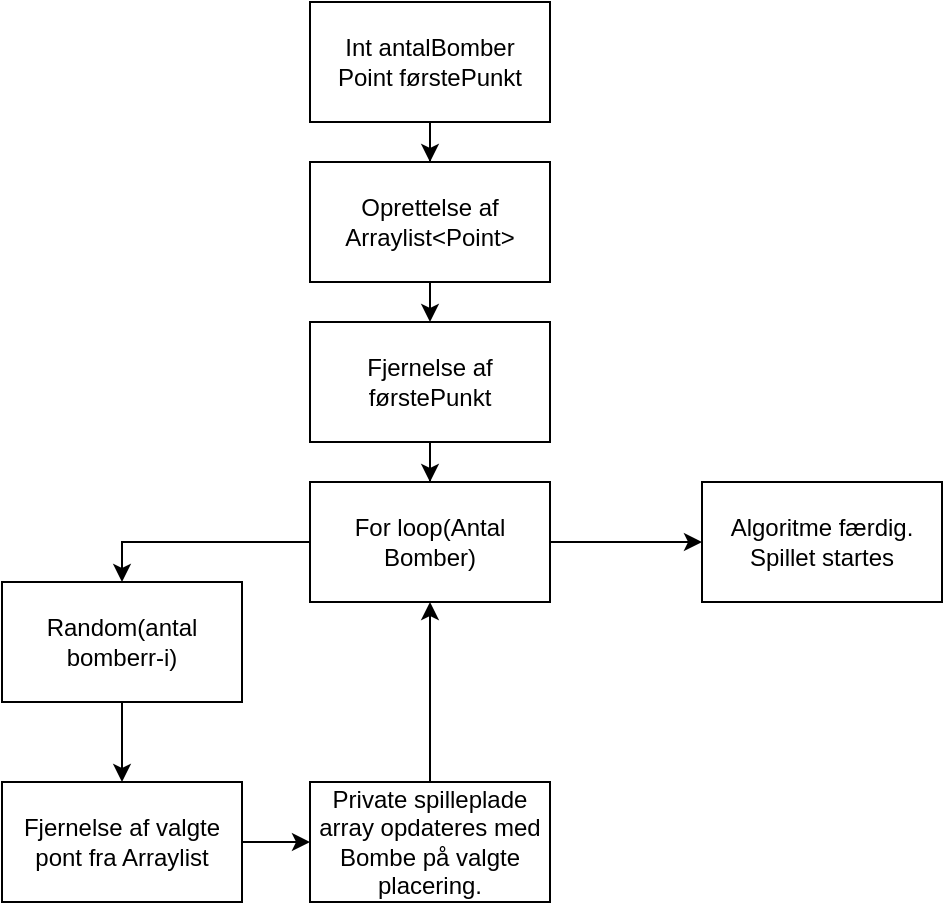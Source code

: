 <mxfile version="14.1.8" type="github">
  <diagram id="jekARuZWuQkUqj2h8H3Y" name="Page-1">
    <mxGraphModel dx="1038" dy="575" grid="1" gridSize="10" guides="1" tooltips="1" connect="1" arrows="1" fold="1" page="1" pageScale="1" pageWidth="827" pageHeight="1169" math="0" shadow="0">
      <root>
        <mxCell id="0" />
        <mxCell id="1" parent="0" />
        <mxCell id="i9TXsx5ZJMtYGrcfUgoK-15" style="edgeStyle=orthogonalEdgeStyle;rounded=0;orthogonalLoop=1;jettySize=auto;html=1;exitX=0.5;exitY=1;exitDx=0;exitDy=0;" edge="1" parent="1" source="i9TXsx5ZJMtYGrcfUgoK-1" target="i9TXsx5ZJMtYGrcfUgoK-2">
          <mxGeometry relative="1" as="geometry" />
        </mxCell>
        <mxCell id="i9TXsx5ZJMtYGrcfUgoK-1" value="&lt;div&gt;Int antalBomber&lt;/div&gt;&lt;div&gt;Point førstePunkt&lt;br&gt; &lt;/div&gt;" style="rounded=0;whiteSpace=wrap;html=1;" vertex="1" parent="1">
          <mxGeometry x="354" y="110" width="120" height="60" as="geometry" />
        </mxCell>
        <mxCell id="i9TXsx5ZJMtYGrcfUgoK-17" style="edgeStyle=orthogonalEdgeStyle;rounded=0;orthogonalLoop=1;jettySize=auto;html=1;exitX=0.5;exitY=1;exitDx=0;exitDy=0;entryX=0.5;entryY=0;entryDx=0;entryDy=0;" edge="1" parent="1" source="i9TXsx5ZJMtYGrcfUgoK-2" target="i9TXsx5ZJMtYGrcfUgoK-3">
          <mxGeometry relative="1" as="geometry" />
        </mxCell>
        <mxCell id="i9TXsx5ZJMtYGrcfUgoK-2" value="Oprettelse af Arraylist&amp;lt;Point&amp;gt;" style="rounded=0;whiteSpace=wrap;html=1;" vertex="1" parent="1">
          <mxGeometry x="354" y="190" width="120" height="60" as="geometry" />
        </mxCell>
        <mxCell id="i9TXsx5ZJMtYGrcfUgoK-16" style="edgeStyle=orthogonalEdgeStyle;rounded=0;orthogonalLoop=1;jettySize=auto;html=1;exitX=0.5;exitY=1;exitDx=0;exitDy=0;" edge="1" parent="1" source="i9TXsx5ZJMtYGrcfUgoK-3" target="i9TXsx5ZJMtYGrcfUgoK-4">
          <mxGeometry relative="1" as="geometry" />
        </mxCell>
        <mxCell id="i9TXsx5ZJMtYGrcfUgoK-3" value="Fjernelse af førstePunkt" style="rounded=0;whiteSpace=wrap;html=1;" vertex="1" parent="1">
          <mxGeometry x="354" y="270" width="120" height="60" as="geometry" />
        </mxCell>
        <mxCell id="i9TXsx5ZJMtYGrcfUgoK-6" style="edgeStyle=orthogonalEdgeStyle;rounded=0;orthogonalLoop=1;jettySize=auto;html=1;exitX=0;exitY=0.5;exitDx=0;exitDy=0;entryX=0.5;entryY=0;entryDx=0;entryDy=0;" edge="1" parent="1" source="i9TXsx5ZJMtYGrcfUgoK-4" target="i9TXsx5ZJMtYGrcfUgoK-5">
          <mxGeometry relative="1" as="geometry" />
        </mxCell>
        <mxCell id="i9TXsx5ZJMtYGrcfUgoK-14" style="edgeStyle=orthogonalEdgeStyle;rounded=0;orthogonalLoop=1;jettySize=auto;html=1;exitX=1;exitY=0.5;exitDx=0;exitDy=0;entryX=0;entryY=0.5;entryDx=0;entryDy=0;" edge="1" parent="1" source="i9TXsx5ZJMtYGrcfUgoK-4" target="i9TXsx5ZJMtYGrcfUgoK-13">
          <mxGeometry relative="1" as="geometry" />
        </mxCell>
        <mxCell id="i9TXsx5ZJMtYGrcfUgoK-4" value="For loop(Antal Bomber)" style="rounded=0;whiteSpace=wrap;html=1;" vertex="1" parent="1">
          <mxGeometry x="354" y="350" width="120" height="60" as="geometry" />
        </mxCell>
        <mxCell id="i9TXsx5ZJMtYGrcfUgoK-12" style="edgeStyle=orthogonalEdgeStyle;rounded=0;orthogonalLoop=1;jettySize=auto;html=1;exitX=0.5;exitY=1;exitDx=0;exitDy=0;entryX=0.5;entryY=0;entryDx=0;entryDy=0;" edge="1" parent="1" source="i9TXsx5ZJMtYGrcfUgoK-5" target="i9TXsx5ZJMtYGrcfUgoK-9">
          <mxGeometry relative="1" as="geometry" />
        </mxCell>
        <mxCell id="i9TXsx5ZJMtYGrcfUgoK-5" value="Random(antal bomberr-i)" style="rounded=0;whiteSpace=wrap;html=1;" vertex="1" parent="1">
          <mxGeometry x="200" y="400" width="120" height="60" as="geometry" />
        </mxCell>
        <mxCell id="i9TXsx5ZJMtYGrcfUgoK-8" style="edgeStyle=orthogonalEdgeStyle;rounded=0;orthogonalLoop=1;jettySize=auto;html=1;exitX=0.5;exitY=0;exitDx=0;exitDy=0;entryX=0.5;entryY=1;entryDx=0;entryDy=0;" edge="1" parent="1" source="i9TXsx5ZJMtYGrcfUgoK-7" target="i9TXsx5ZJMtYGrcfUgoK-4">
          <mxGeometry relative="1" as="geometry" />
        </mxCell>
        <mxCell id="i9TXsx5ZJMtYGrcfUgoK-7" value="Private spilleplade array opdateres med Bombe på valgte placering." style="rounded=0;whiteSpace=wrap;html=1;" vertex="1" parent="1">
          <mxGeometry x="354" y="500" width="120" height="60" as="geometry" />
        </mxCell>
        <mxCell id="i9TXsx5ZJMtYGrcfUgoK-10" style="edgeStyle=orthogonalEdgeStyle;rounded=0;orthogonalLoop=1;jettySize=auto;html=1;exitX=1;exitY=0.5;exitDx=0;exitDy=0;entryX=0;entryY=0.5;entryDx=0;entryDy=0;" edge="1" parent="1" source="i9TXsx5ZJMtYGrcfUgoK-9" target="i9TXsx5ZJMtYGrcfUgoK-7">
          <mxGeometry relative="1" as="geometry" />
        </mxCell>
        <mxCell id="i9TXsx5ZJMtYGrcfUgoK-9" value="Fjernelse af valgte pont fra Arraylist" style="rounded=0;whiteSpace=wrap;html=1;" vertex="1" parent="1">
          <mxGeometry x="200" y="500" width="120" height="60" as="geometry" />
        </mxCell>
        <mxCell id="i9TXsx5ZJMtYGrcfUgoK-13" value="Algoritme færdig. Spillet startes" style="rounded=0;whiteSpace=wrap;html=1;" vertex="1" parent="1">
          <mxGeometry x="550" y="350" width="120" height="60" as="geometry" />
        </mxCell>
      </root>
    </mxGraphModel>
  </diagram>
</mxfile>
